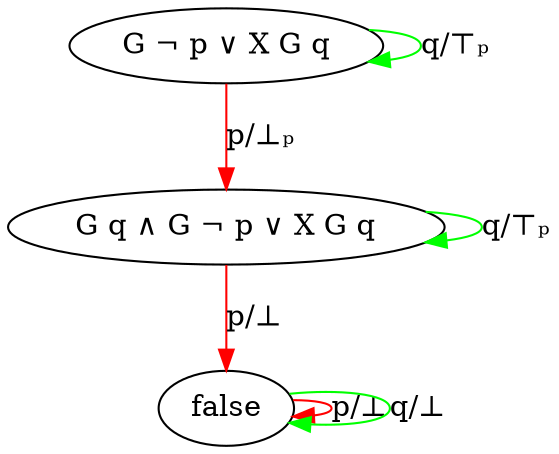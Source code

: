 digraph {
    false [color="#000000"];
    "G q ∧ G ¬ p ∨ X G q" [color="#000000"];
    "G ¬ p ∨ X G q" [color="#000000"];
    false -> false [label="p/⊥"
                   ,color="#ff0000"];
    false -> false [label="q/⊥"
                   ,color="#00ff00"];
    "G q ∧ G ¬ p ∨ X G q" -> false [label="p/⊥"
                                   ,color="#ff0000"];
    "G q ∧ G ¬ p ∨ X G q" -> "G q ∧ G ¬ p ∨ X G q" [label="q/⊤ₚ"
                                                   ,color="#00ff00"];
    "G ¬ p ∨ X G q" -> "G q ∧ G ¬ p ∨ X G q" [label="p/⊥ₚ"
                                             ,color="#ff0000"];
    "G ¬ p ∨ X G q" -> "G ¬ p ∨ X G q" [label="q/⊤ₚ"
                                       ,color="#00ff00"];
}